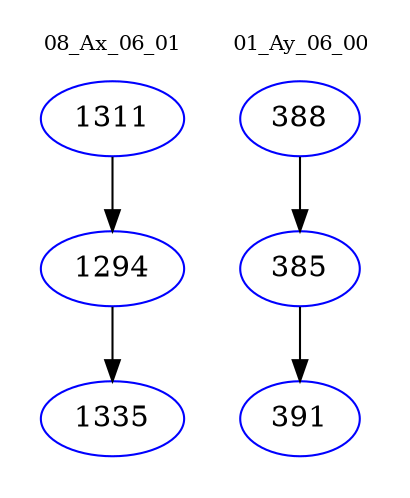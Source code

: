 digraph{
subgraph cluster_0 {
color = white
label = "08_Ax_06_01";
fontsize=10;
T0_1311 [label="1311", color="blue"]
T0_1311 -> T0_1294 [color="black"]
T0_1294 [label="1294", color="blue"]
T0_1294 -> T0_1335 [color="black"]
T0_1335 [label="1335", color="blue"]
}
subgraph cluster_1 {
color = white
label = "01_Ay_06_00";
fontsize=10;
T1_388 [label="388", color="blue"]
T1_388 -> T1_385 [color="black"]
T1_385 [label="385", color="blue"]
T1_385 -> T1_391 [color="black"]
T1_391 [label="391", color="blue"]
}
}
